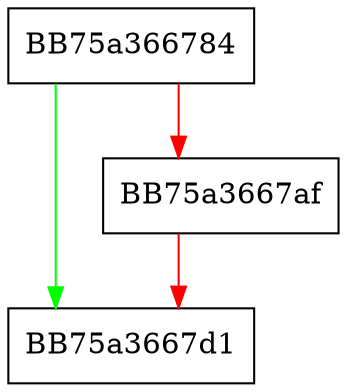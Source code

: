 digraph SymCryptFdefModElementSetValueGeneric {
  node [shape="box"];
  graph [splines=ortho];
  BB75a366784 -> BB75a3667d1 [color="green"];
  BB75a366784 -> BB75a3667af [color="red"];
  BB75a3667af -> BB75a3667d1 [color="red"];
}